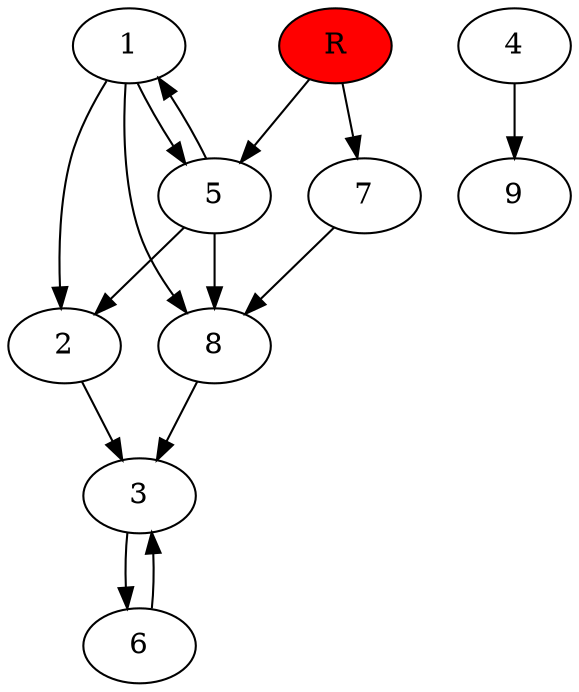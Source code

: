 digraph prb43158 {
	1
	2
	3
	4
	5
	6
	7
	8
	R [fillcolor="#ff0000" style=filled]
	1 -> 2
	1 -> 5
	1 -> 8
	2 -> 3
	3 -> 6
	4 -> 9
	5 -> 1
	5 -> 2
	5 -> 8
	6 -> 3
	7 -> 8
	8 -> 3
	R -> 5
	R -> 7
}
